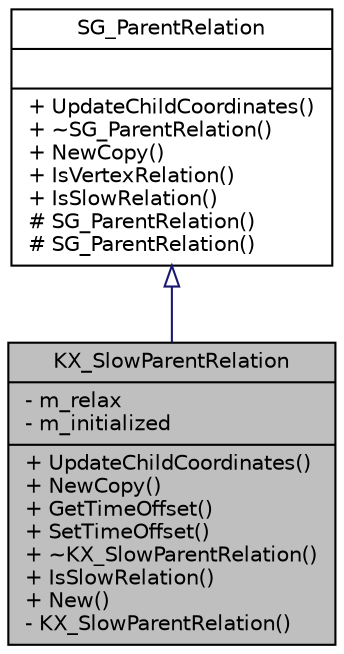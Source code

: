 digraph G
{
  edge [fontname="Helvetica",fontsize="10",labelfontname="Helvetica",labelfontsize="10"];
  node [fontname="Helvetica",fontsize="10",shape=record];
  Node1 [label="{KX_SlowParentRelation\n|- m_relax\l- m_initialized\l|+ UpdateChildCoordinates()\l+ NewCopy()\l+ GetTimeOffset()\l+ SetTimeOffset()\l+ ~KX_SlowParentRelation()\l+ IsSlowRelation()\l+ New()\l- KX_SlowParentRelation()\l}",height=0.2,width=0.4,color="black", fillcolor="grey75", style="filled" fontcolor="black"];
  Node2 -> Node1 [dir=back,color="midnightblue",fontsize="10",style="solid",arrowtail="empty",fontname="Helvetica"];
  Node2 [label="{SG_ParentRelation\n||+ UpdateChildCoordinates()\l+ ~SG_ParentRelation()\l+ NewCopy()\l+ IsVertexRelation()\l+ IsSlowRelation()\l# SG_ParentRelation()\l# SG_ParentRelation()\l}",height=0.2,width=0.4,color="black", fillcolor="white", style="filled",URL="$db/d78/classSG__ParentRelation.html"];
}
